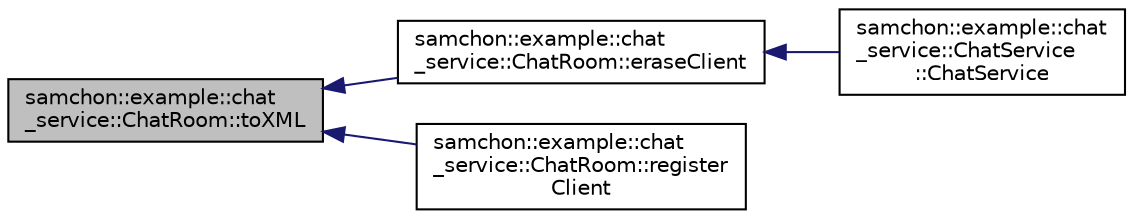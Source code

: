 digraph "samchon::example::chat_service::ChatRoom::toXML"
{
  edge [fontname="Helvetica",fontsize="10",labelfontname="Helvetica",labelfontsize="10"];
  node [fontname="Helvetica",fontsize="10",shape=record];
  rankdir="LR";
  Node1 [label="samchon::example::chat\l_service::ChatRoom::toXML",height=0.2,width=0.4,color="black", fillcolor="grey75", style="filled", fontcolor="black"];
  Node1 -> Node2 [dir="back",color="midnightblue",fontsize="10",style="solid",fontname="Helvetica"];
  Node2 [label="samchon::example::chat\l_service::ChatRoom::eraseClient",height=0.2,width=0.4,color="black", fillcolor="white", style="filled",URL="$d7/d41/classsamchon_1_1example_1_1chat__service_1_1ChatRoom.html#a32d8071c94df4eba9befbbd65c08349a",tooltip="Erase a participant client. "];
  Node2 -> Node3 [dir="back",color="midnightblue",fontsize="10",style="solid",fontname="Helvetica"];
  Node3 [label="samchon::example::chat\l_service::ChatService\l::ChatService",height=0.2,width=0.4,color="black", fillcolor="white", style="filled",URL="$df/de2/classsamchon_1_1example_1_1chat__service_1_1ChatService.html#aee7eb7e6c652ee58198203f43391083b",tooltip="Construct from a client. "];
  Node1 -> Node4 [dir="back",color="midnightblue",fontsize="10",style="solid",fontname="Helvetica"];
  Node4 [label="samchon::example::chat\l_service::ChatRoom::register\lClient",height=0.2,width=0.4,color="black", fillcolor="white", style="filled",URL="$d7/d41/classsamchon_1_1example_1_1chat__service_1_1ChatRoom.html#a829e10918ec29dc094346a1a542dc14c",tooltip="Register a participant client. "];
}
